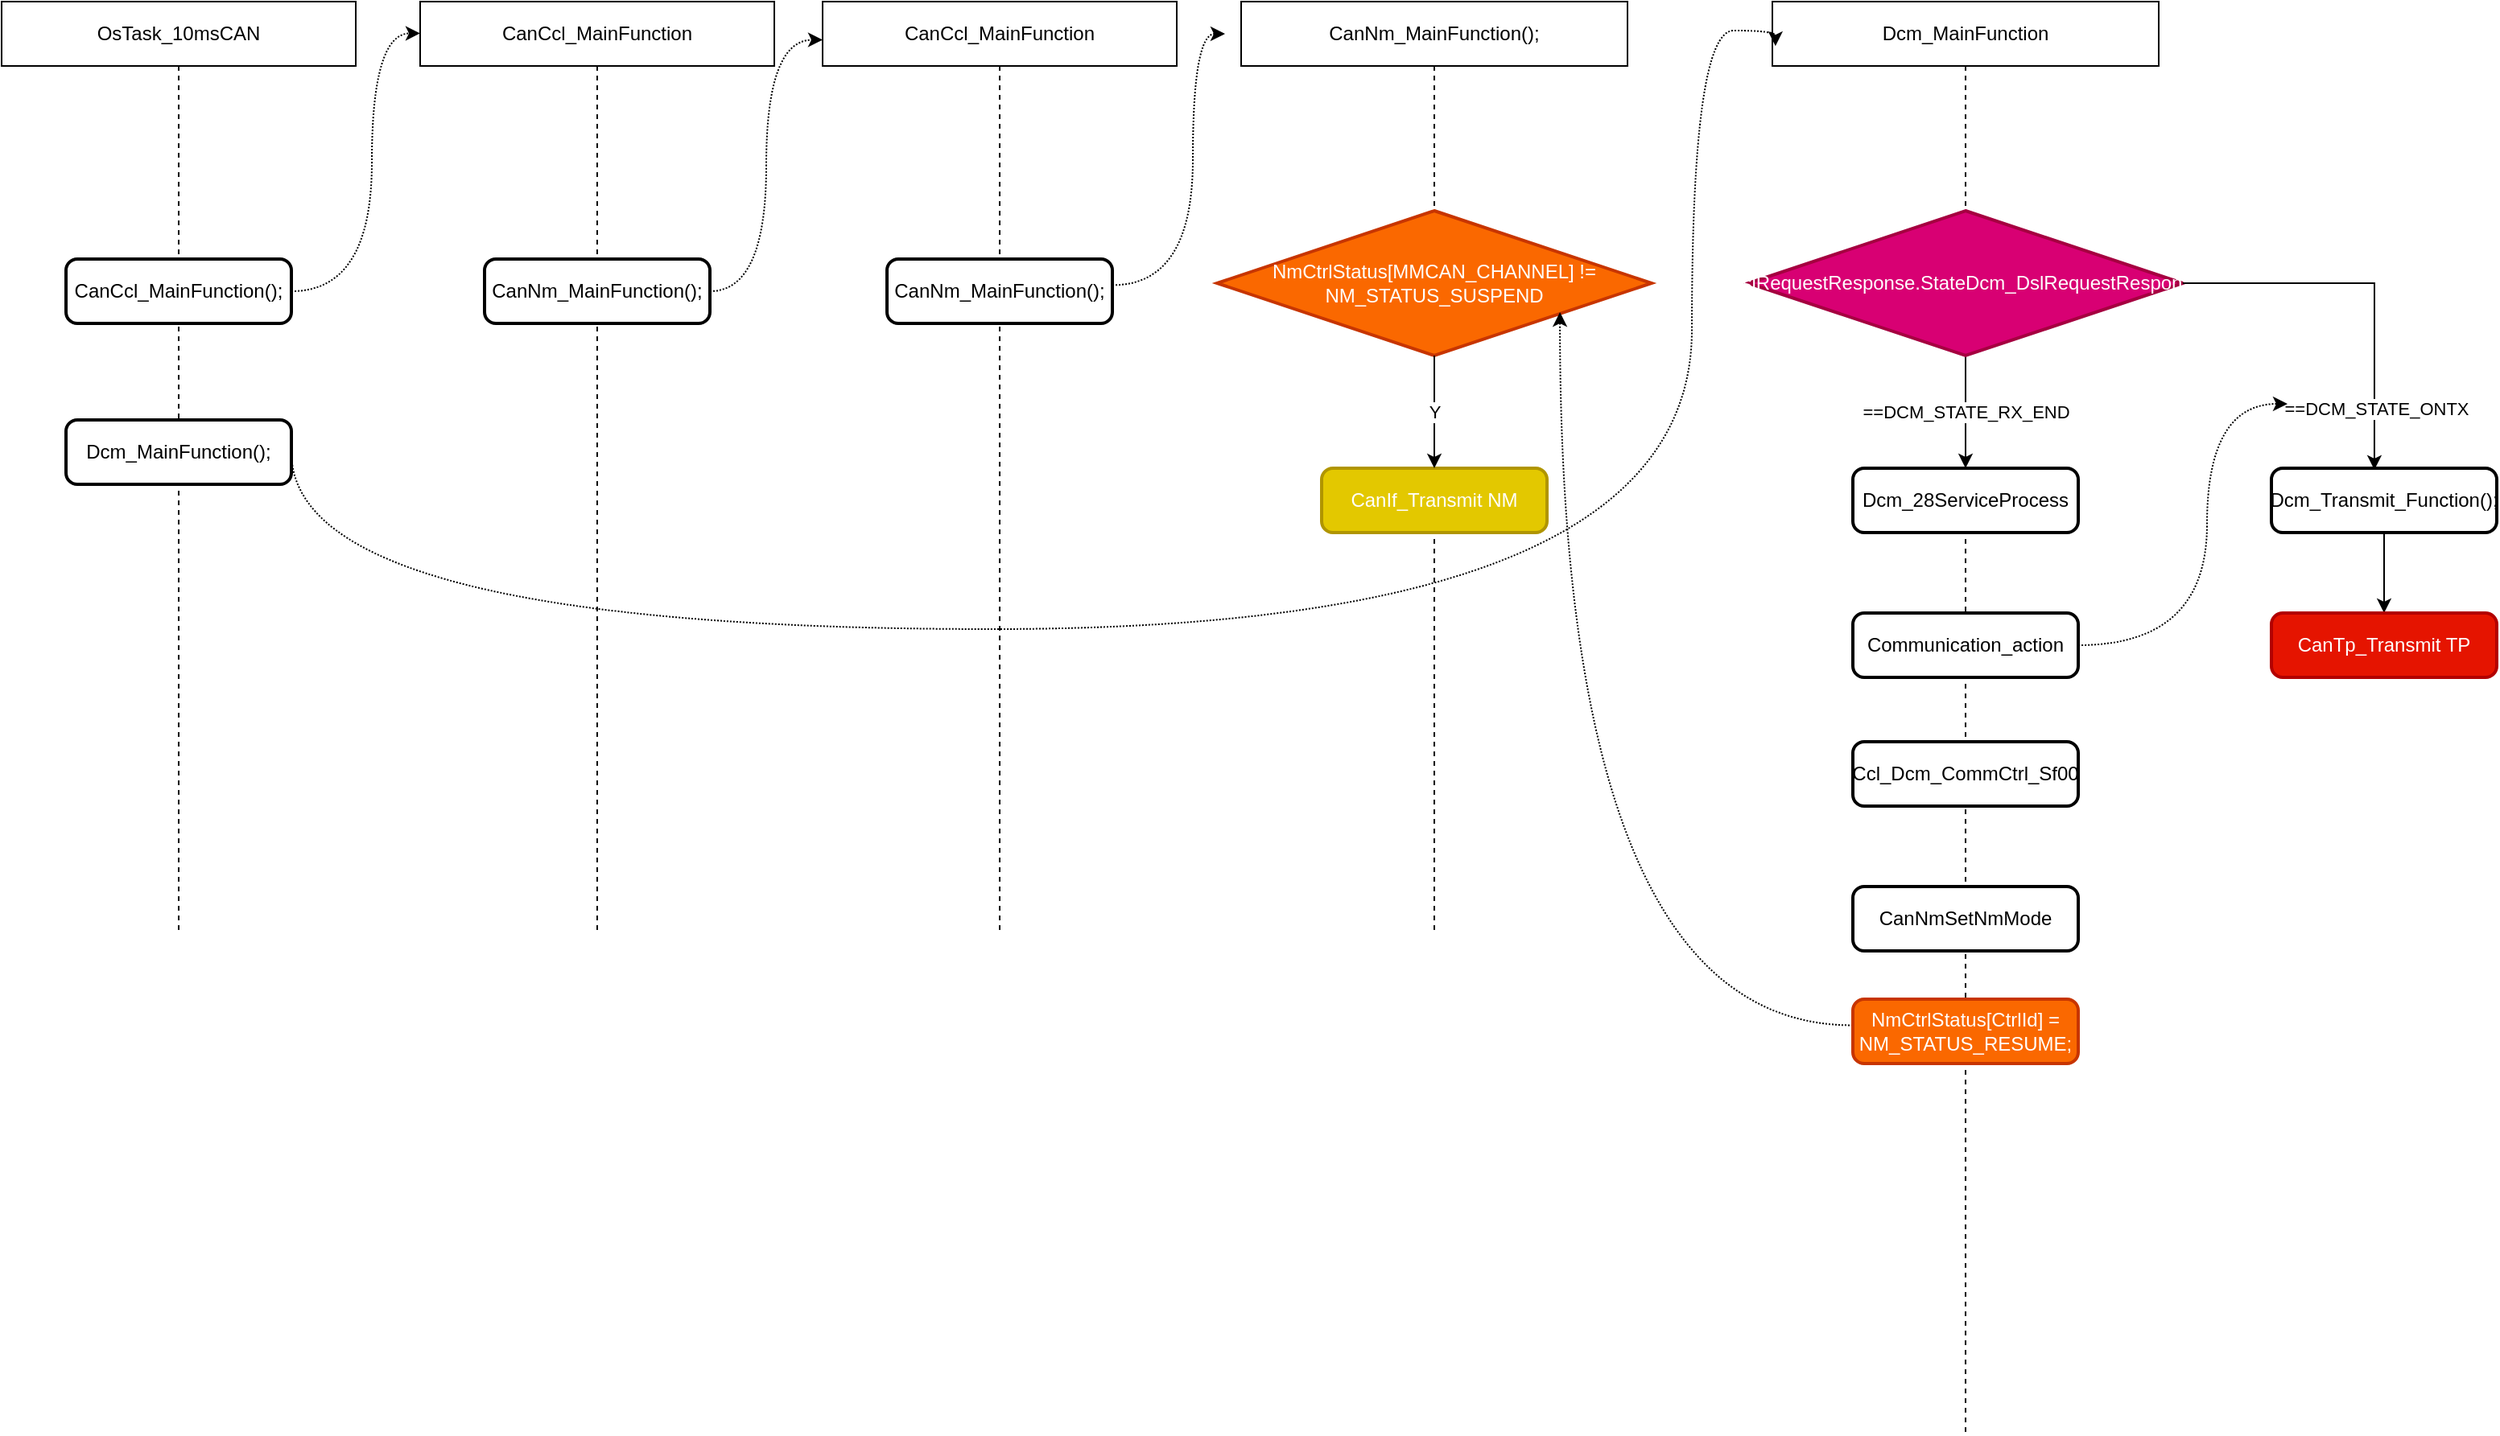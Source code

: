 <mxfile version="13.1.3">
    <diagram id="9bFxdgqrIrL1utsNyQop" name="Page-1">
        <mxGraphModel dx="809" dy="577" grid="1" gridSize="10" guides="1" tooltips="1" connect="1" arrows="1" fold="1" page="1" pageScale="1" pageWidth="827" pageHeight="1169" math="0" shadow="0">
            <root>
                <mxCell id="0"/>
                <mxCell id="1" parent="0"/>
                <mxCell id="wuDIyEx_EuqSF4eB-WpC-1" value="OsTask_10msCAN" style="shape=umlLifeline;perimeter=lifelinePerimeter;whiteSpace=wrap;html=1;container=1;collapsible=0;recursiveResize=0;outlineConnect=0;shadow=0;" parent="1" vertex="1">
                    <mxGeometry x="390" y="170" width="220" height="580" as="geometry"/>
                </mxCell>
                <mxCell id="wuDIyEx_EuqSF4eB-WpC-2" value="CanCcl_MainFunction();" style="rounded=1;whiteSpace=wrap;html=1;absoluteArcSize=1;arcSize=14;strokeWidth=2;" parent="wuDIyEx_EuqSF4eB-WpC-1" vertex="1">
                    <mxGeometry x="40" y="160" width="140" height="40" as="geometry"/>
                </mxCell>
                <mxCell id="wuDIyEx_EuqSF4eB-WpC-3" value="Dcm_MainFunction();" style="rounded=1;whiteSpace=wrap;html=1;absoluteArcSize=1;arcSize=14;strokeWidth=2;" parent="1" vertex="1">
                    <mxGeometry x="430" y="430" width="140" height="40" as="geometry"/>
                </mxCell>
                <mxCell id="wuDIyEx_EuqSF4eB-WpC-4" value="CanCcl_MainFunction" style="shape=umlLifeline;perimeter=lifelinePerimeter;whiteSpace=wrap;html=1;container=1;collapsible=0;recursiveResize=0;outlineConnect=0;shadow=0;" parent="1" vertex="1">
                    <mxGeometry x="650" y="170" width="220" height="580" as="geometry"/>
                </mxCell>
                <mxCell id="wuDIyEx_EuqSF4eB-WpC-5" value="CanNm_MainFunction();" style="rounded=1;whiteSpace=wrap;html=1;absoluteArcSize=1;arcSize=14;strokeWidth=2;" parent="wuDIyEx_EuqSF4eB-WpC-4" vertex="1">
                    <mxGeometry x="40" y="160" width="140" height="40" as="geometry"/>
                </mxCell>
                <mxCell id="wuDIyEx_EuqSF4eB-WpC-6" value="CanCcl_MainFunction" style="shape=umlLifeline;perimeter=lifelinePerimeter;whiteSpace=wrap;html=1;container=1;collapsible=0;recursiveResize=0;outlineConnect=0;shadow=0;" parent="1" vertex="1">
                    <mxGeometry x="900" y="170" width="220" height="580" as="geometry"/>
                </mxCell>
                <mxCell id="wuDIyEx_EuqSF4eB-WpC-7" value="CanNm_MainFunction();" style="rounded=1;whiteSpace=wrap;html=1;absoluteArcSize=1;arcSize=14;strokeWidth=2;" parent="wuDIyEx_EuqSF4eB-WpC-6" vertex="1">
                    <mxGeometry x="40" y="160" width="140" height="40" as="geometry"/>
                </mxCell>
                <mxCell id="wuDIyEx_EuqSF4eB-WpC-8" style="edgeStyle=orthogonalEdgeStyle;rounded=0;orthogonalLoop=1;jettySize=auto;html=1;exitX=1;exitY=0.5;exitDx=0;exitDy=0;curved=1;entryX=0;entryY=0.034;entryDx=0;entryDy=0;entryPerimeter=0;dashed=1;dashPattern=1 1;" parent="1" source="wuDIyEx_EuqSF4eB-WpC-2" target="wuDIyEx_EuqSF4eB-WpC-4" edge="1">
                    <mxGeometry relative="1" as="geometry">
                        <Array as="points">
                            <mxPoint x="620" y="350"/>
                            <mxPoint x="620" y="190"/>
                        </Array>
                    </mxGeometry>
                </mxCell>
                <mxCell id="wuDIyEx_EuqSF4eB-WpC-9" style="edgeStyle=orthogonalEdgeStyle;curved=1;rounded=0;orthogonalLoop=1;jettySize=auto;html=1;exitX=1;exitY=0.5;exitDx=0;exitDy=0;dashed=1;dashPattern=1 1;entryX=0;entryY=0.041;entryDx=0;entryDy=0;entryPerimeter=0;" parent="1" source="wuDIyEx_EuqSF4eB-WpC-5" target="wuDIyEx_EuqSF4eB-WpC-6" edge="1">
                    <mxGeometry relative="1" as="geometry">
                        <mxPoint x="890" y="190" as="targetPoint"/>
                    </mxGeometry>
                </mxCell>
                <mxCell id="wuDIyEx_EuqSF4eB-WpC-10" value="CanNm_MainFunction();" style="shape=umlLifeline;perimeter=lifelinePerimeter;whiteSpace=wrap;html=1;container=1;collapsible=0;recursiveResize=0;outlineConnect=0;shadow=0;" parent="1" vertex="1">
                    <mxGeometry x="1160" y="170" width="240" height="580" as="geometry"/>
                </mxCell>
                <mxCell id="wuDIyEx_EuqSF4eB-WpC-11" style="edgeStyle=none;rounded=0;orthogonalLoop=1;jettySize=auto;html=1;exitX=0.5;exitY=1;exitDx=0;exitDy=0;exitPerimeter=0;" parent="wuDIyEx_EuqSF4eB-WpC-10" source="wuDIyEx_EuqSF4eB-WpC-13" target="wuDIyEx_EuqSF4eB-WpC-10" edge="1">
                    <mxGeometry relative="1" as="geometry"/>
                </mxCell>
                <mxCell id="wuDIyEx_EuqSF4eB-WpC-12" style="edgeStyle=none;rounded=0;orthogonalLoop=1;jettySize=auto;html=1;exitX=0.5;exitY=1;exitDx=0;exitDy=0;exitPerimeter=0;" parent="wuDIyEx_EuqSF4eB-WpC-10" source="wuDIyEx_EuqSF4eB-WpC-13" target="wuDIyEx_EuqSF4eB-WpC-10" edge="1">
                    <mxGeometry relative="1" as="geometry"/>
                </mxCell>
                <mxCell id="wuDIyEx_EuqSF4eB-WpC-13" value="NmCtrlStatus[MMCAN_CHANNEL] != NM_STATUS_SUSPEND" style="strokeWidth=2;html=1;shape=mxgraph.flowchart.decision;whiteSpace=wrap;fillColor=#fa6800;strokeColor=#C73500;fontColor=#ffffff;" parent="wuDIyEx_EuqSF4eB-WpC-10" vertex="1">
                    <mxGeometry x="-15" y="130" width="270" height="90" as="geometry"/>
                </mxCell>
                <mxCell id="wuDIyEx_EuqSF4eB-WpC-14" style="edgeStyle=orthogonalEdgeStyle;curved=1;rounded=0;orthogonalLoop=1;jettySize=auto;html=1;exitX=1;exitY=0.5;exitDx=0;exitDy=0;dashed=1;dashPattern=1 1;entryX=0.789;entryY=0.7;entryDx=0;entryDy=0;entryPerimeter=0;" parent="1" target="wuDIyEx_EuqSF4eB-WpC-13" edge="1">
                    <mxGeometry relative="1" as="geometry">
                        <mxPoint x="1540" y="806.22" as="sourcePoint"/>
                        <mxPoint x="1620" y="650" as="targetPoint"/>
                    </mxGeometry>
                </mxCell>
                <mxCell id="wuDIyEx_EuqSF4eB-WpC-15" value="CanIf_Transmit NM" style="rounded=1;whiteSpace=wrap;html=1;absoluteArcSize=1;arcSize=14;strokeWidth=2;fillColor=#e3c800;strokeColor=#B09500;fontColor=#ffffff;" parent="1" vertex="1">
                    <mxGeometry x="1210" y="460" width="140" height="40" as="geometry"/>
                </mxCell>
                <mxCell id="wuDIyEx_EuqSF4eB-WpC-16" value="Y" style="edgeStyle=none;rounded=0;orthogonalLoop=1;jettySize=auto;html=1;" parent="1" source="wuDIyEx_EuqSF4eB-WpC-13" target="wuDIyEx_EuqSF4eB-WpC-15" edge="1">
                    <mxGeometry relative="1" as="geometry"/>
                </mxCell>
                <mxCell id="wuDIyEx_EuqSF4eB-WpC-17" value="Dcm_MainFunction" style="shape=umlLifeline;perimeter=lifelinePerimeter;whiteSpace=wrap;html=1;container=1;collapsible=0;recursiveResize=0;outlineConnect=0;shadow=0;" parent="1" vertex="1">
                    <mxGeometry x="1490" y="170" width="240" height="890" as="geometry"/>
                </mxCell>
                <mxCell id="wuDIyEx_EuqSF4eB-WpC-18" style="edgeStyle=none;rounded=0;orthogonalLoop=1;jettySize=auto;html=1;exitX=0.5;exitY=1;exitDx=0;exitDy=0;exitPerimeter=0;" parent="wuDIyEx_EuqSF4eB-WpC-17" source="wuDIyEx_EuqSF4eB-WpC-21" target="wuDIyEx_EuqSF4eB-WpC-17" edge="1">
                    <mxGeometry relative="1" as="geometry"/>
                </mxCell>
                <mxCell id="wuDIyEx_EuqSF4eB-WpC-19" style="edgeStyle=none;rounded=0;orthogonalLoop=1;jettySize=auto;html=1;exitX=0.5;exitY=1;exitDx=0;exitDy=0;exitPerimeter=0;" parent="wuDIyEx_EuqSF4eB-WpC-17" source="wuDIyEx_EuqSF4eB-WpC-21" target="wuDIyEx_EuqSF4eB-WpC-17" edge="1">
                    <mxGeometry relative="1" as="geometry"/>
                </mxCell>
                <mxCell id="wuDIyEx_EuqSF4eB-WpC-20" value="==DCM_STATE_RX_END" style="edgeStyle=none;rounded=0;orthogonalLoop=1;jettySize=auto;html=1;" parent="wuDIyEx_EuqSF4eB-WpC-17" source="wuDIyEx_EuqSF4eB-WpC-21" target="wuDIyEx_EuqSF4eB-WpC-22" edge="1">
                    <mxGeometry relative="1" as="geometry"/>
                </mxCell>
                <mxCell id="wuDIyEx_EuqSF4eB-WpC-21" value="Dcm_DslRequestResponse.StateDcm_DslRequestResponse.State" style="strokeWidth=2;html=1;shape=mxgraph.flowchart.decision;whiteSpace=wrap;fillColor=#d80073;strokeColor=#A50040;fontColor=#ffffff;" parent="wuDIyEx_EuqSF4eB-WpC-17" vertex="1">
                    <mxGeometry x="-15" y="130" width="270" height="90" as="geometry"/>
                </mxCell>
                <mxCell id="wuDIyEx_EuqSF4eB-WpC-22" value="Dcm_28ServiceProcess" style="rounded=1;whiteSpace=wrap;html=1;absoluteArcSize=1;arcSize=14;strokeWidth=2;" parent="wuDIyEx_EuqSF4eB-WpC-17" vertex="1">
                    <mxGeometry x="50" y="290" width="140" height="40" as="geometry"/>
                </mxCell>
                <mxCell id="wuDIyEx_EuqSF4eB-WpC-23" style="edgeStyle=orthogonalEdgeStyle;curved=1;rounded=0;orthogonalLoop=1;jettySize=auto;html=1;exitX=1;exitY=0.5;exitDx=0;exitDy=0;dashed=1;dashPattern=1 1;entryX=0.008;entryY=0.031;entryDx=0;entryDy=0;entryPerimeter=0;" parent="1" source="wuDIyEx_EuqSF4eB-WpC-3" target="wuDIyEx_EuqSF4eB-WpC-17" edge="1">
                    <mxGeometry relative="1" as="geometry">
                        <mxPoint x="850" y="370" as="sourcePoint"/>
                        <mxPoint x="1450" y="190" as="targetPoint"/>
                        <Array as="points">
                            <mxPoint x="570" y="560"/>
                            <mxPoint x="1440" y="560"/>
                            <mxPoint x="1440" y="188"/>
                        </Array>
                    </mxGeometry>
                </mxCell>
                <mxCell id="wuDIyEx_EuqSF4eB-WpC-24" value="" style="edgeStyle=orthogonalEdgeStyle;rounded=0;orthogonalLoop=1;jettySize=auto;html=1;" parent="1" source="wuDIyEx_EuqSF4eB-WpC-25" target="wuDIyEx_EuqSF4eB-WpC-33" edge="1">
                    <mxGeometry relative="1" as="geometry"/>
                </mxCell>
                <mxCell id="wuDIyEx_EuqSF4eB-WpC-25" value="Dcm_Transmit_Function();" style="rounded=1;whiteSpace=wrap;html=1;absoluteArcSize=1;arcSize=14;strokeWidth=2;" parent="1" vertex="1">
                    <mxGeometry x="1800" y="460" width="140" height="40" as="geometry"/>
                </mxCell>
                <mxCell id="wuDIyEx_EuqSF4eB-WpC-26" value="" style="edgeStyle=orthogonalEdgeStyle;rounded=0;orthogonalLoop=1;jettySize=auto;html=1;exitX=1;exitY=0.5;exitDx=0;exitDy=0;exitPerimeter=0;entryX=0.457;entryY=0.025;entryDx=0;entryDy=0;entryPerimeter=0;" parent="1" source="wuDIyEx_EuqSF4eB-WpC-21" target="wuDIyEx_EuqSF4eB-WpC-25" edge="1">
                    <mxGeometry relative="1" as="geometry"/>
                </mxCell>
                <mxCell id="wuDIyEx_EuqSF4eB-WpC-27" value="==DCM_STATE_ONTX" style="edgeLabel;html=1;align=center;verticalAlign=middle;resizable=0;points=[];" parent="wuDIyEx_EuqSF4eB-WpC-26" vertex="1" connectable="0">
                    <mxGeometry x="0.677" y="1" relative="1" as="geometry">
                        <mxPoint as="offset"/>
                    </mxGeometry>
                </mxCell>
                <mxCell id="wuDIyEx_EuqSF4eB-WpC-28" value="Communication_action" style="rounded=1;whiteSpace=wrap;html=1;absoluteArcSize=1;arcSize=14;strokeWidth=2;" parent="1" vertex="1">
                    <mxGeometry x="1540" y="550" width="140" height="40" as="geometry"/>
                </mxCell>
                <mxCell id="wuDIyEx_EuqSF4eB-WpC-29" value="Ccl_Dcm_CommCtrl_Sf00" style="rounded=1;whiteSpace=wrap;html=1;absoluteArcSize=1;arcSize=14;strokeWidth=2;" parent="1" vertex="1">
                    <mxGeometry x="1540" y="630" width="140" height="40" as="geometry"/>
                </mxCell>
                <mxCell id="wuDIyEx_EuqSF4eB-WpC-30" value="CanNmSetNmMode" style="rounded=1;whiteSpace=wrap;html=1;absoluteArcSize=1;arcSize=14;strokeWidth=2;" parent="1" vertex="1">
                    <mxGeometry x="1540" y="720" width="140" height="40" as="geometry"/>
                </mxCell>
                <mxCell id="wuDIyEx_EuqSF4eB-WpC-31" value="NmCtrlStatus[CtrlId] = NM_STATUS_RESUME;" style="rounded=1;whiteSpace=wrap;html=1;absoluteArcSize=1;arcSize=14;strokeWidth=2;fillColor=#fa6800;strokeColor=#C73500;fontColor=#ffffff;" parent="1" vertex="1">
                    <mxGeometry x="1540" y="790" width="140" height="40" as="geometry"/>
                </mxCell>
                <mxCell id="wuDIyEx_EuqSF4eB-WpC-32" style="edgeStyle=orthogonalEdgeStyle;curved=1;rounded=0;orthogonalLoop=1;jettySize=auto;html=1;exitX=1;exitY=0.5;exitDx=0;exitDy=0;dashed=1;dashPattern=1 1;" parent="1" edge="1">
                    <mxGeometry relative="1" as="geometry">
                        <mxPoint x="1080" y="346.22" as="sourcePoint"/>
                        <mxPoint x="1150" y="190" as="targetPoint"/>
                        <Array as="points">
                            <mxPoint x="1130" y="346"/>
                            <mxPoint x="1130" y="190"/>
                        </Array>
                    </mxGeometry>
                </mxCell>
                <mxCell id="wuDIyEx_EuqSF4eB-WpC-33" value="CanTp_Transmit TP" style="rounded=1;whiteSpace=wrap;html=1;absoluteArcSize=1;arcSize=14;strokeWidth=2;fillColor=#e51400;strokeColor=#B20000;fontColor=#ffffff;" parent="1" vertex="1">
                    <mxGeometry x="1800" y="550" width="140" height="40" as="geometry"/>
                </mxCell>
                <mxCell id="wuDIyEx_EuqSF4eB-WpC-34" style="edgeStyle=orthogonalEdgeStyle;curved=1;rounded=0;orthogonalLoop=1;jettySize=auto;html=1;exitX=1;exitY=0.5;exitDx=0;exitDy=0;dashed=1;dashPattern=1 1;" parent="1" source="wuDIyEx_EuqSF4eB-WpC-28" edge="1">
                    <mxGeometry relative="1" as="geometry">
                        <mxPoint x="1550" y="816.22" as="sourcePoint"/>
                        <mxPoint x="1810" y="420" as="targetPoint"/>
                        <Array as="points">
                            <mxPoint x="1760" y="570"/>
                            <mxPoint x="1760" y="420"/>
                        </Array>
                    </mxGeometry>
                </mxCell>
            </root>
        </mxGraphModel>
    </diagram>
</mxfile>
